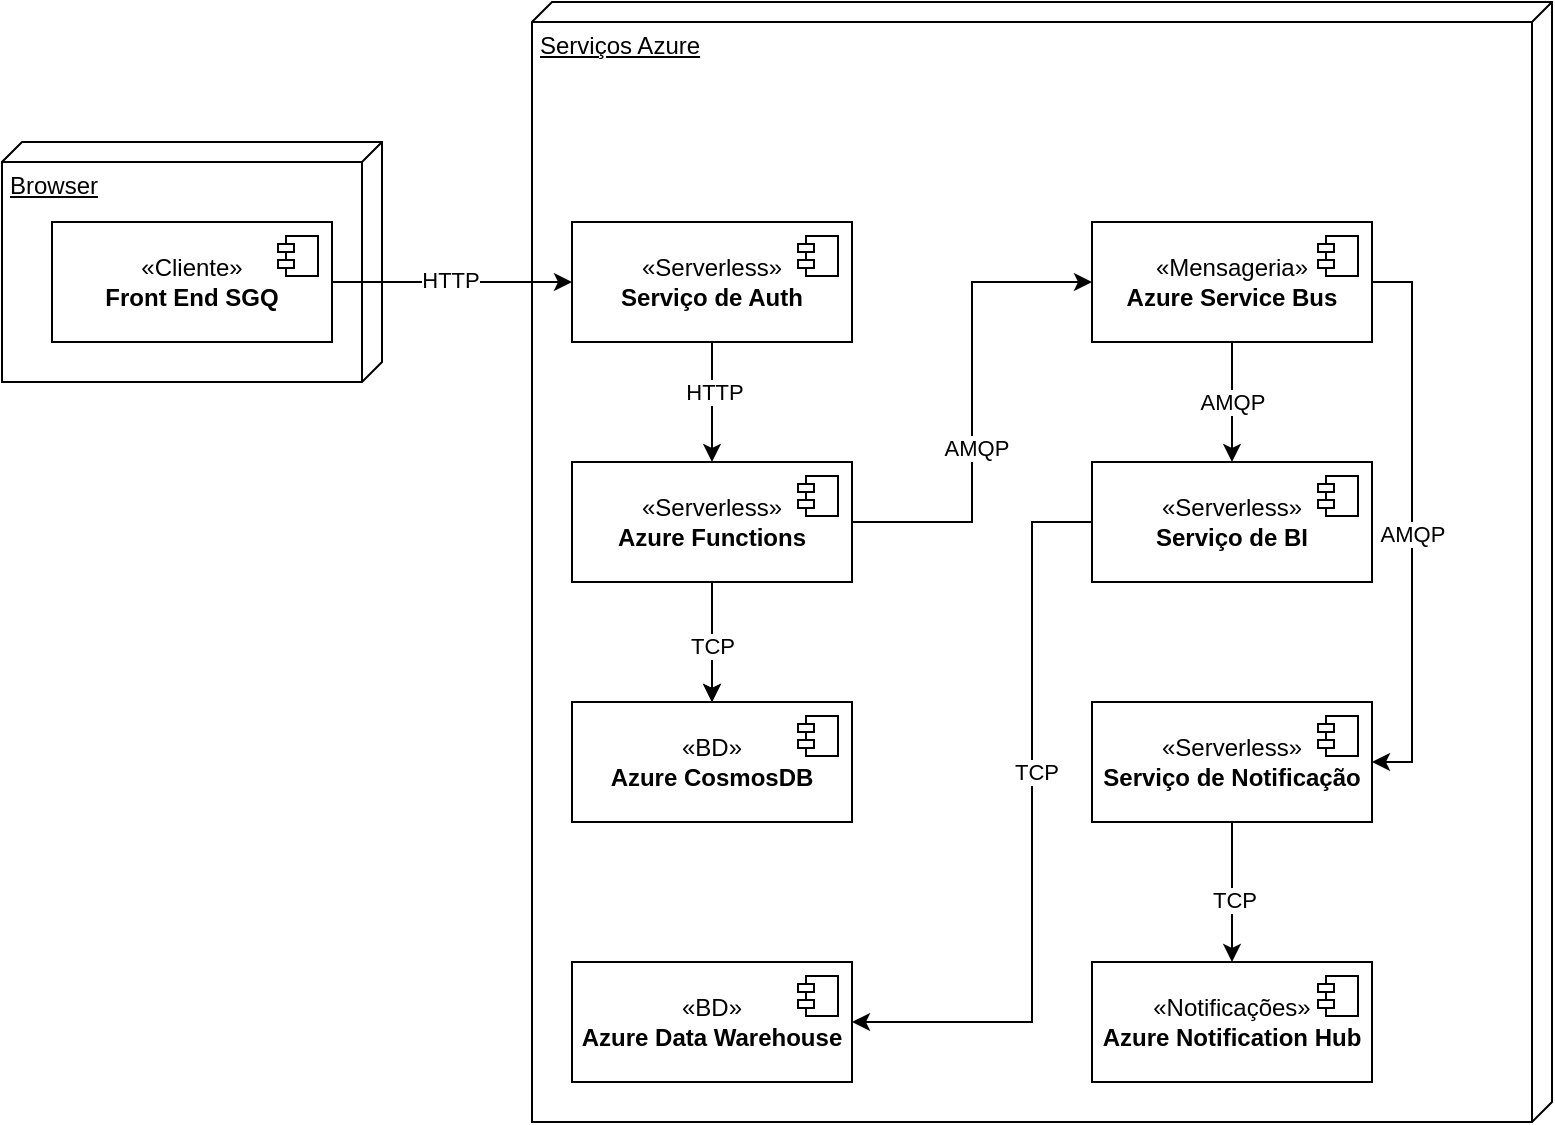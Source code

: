 <mxfile version="21.6.8" type="device">
  <diagram name="Page-1" id="QEnZ50NGrZXmXA_T2Dn9">
    <mxGraphModel dx="1311" dy="887" grid="1" gridSize="10" guides="1" tooltips="1" connect="1" arrows="1" fold="1" page="1" pageScale="1" pageWidth="850" pageHeight="1100" math="0" shadow="0">
      <root>
        <mxCell id="0" />
        <mxCell id="1" parent="0" />
        <mxCell id="fjrpFu26XK2dvU8WxlA9-69" value="Serviços Azure" style="verticalAlign=top;align=left;spacingTop=8;spacingLeft=2;spacingRight=12;shape=cube;size=10;direction=south;fontStyle=4;html=1;whiteSpace=wrap;" vertex="1" parent="1">
          <mxGeometry x="310" y="150" width="510" height="560" as="geometry" />
        </mxCell>
        <mxCell id="fjrpFu26XK2dvU8WxlA9-70" value="Browser" style="verticalAlign=top;align=left;spacingTop=8;spacingLeft=2;spacingRight=12;shape=cube;size=10;direction=south;fontStyle=4;html=1;whiteSpace=wrap;" vertex="1" parent="1">
          <mxGeometry x="45" y="220" width="190" height="120" as="geometry" />
        </mxCell>
        <mxCell id="fjrpFu26XK2dvU8WxlA9-3" value="«Cliente»&lt;br&gt;&lt;b&gt;Front End SGQ&lt;/b&gt;" style="html=1;dropTarget=0;whiteSpace=wrap;" vertex="1" parent="1">
          <mxGeometry x="70" y="260" width="140" height="60" as="geometry" />
        </mxCell>
        <mxCell id="fjrpFu26XK2dvU8WxlA9-4" value="" style="shape=module;jettyWidth=8;jettyHeight=4;" vertex="1" parent="fjrpFu26XK2dvU8WxlA9-3">
          <mxGeometry x="1" width="20" height="20" relative="1" as="geometry">
            <mxPoint x="-27" y="7" as="offset" />
          </mxGeometry>
        </mxCell>
        <mxCell id="fjrpFu26XK2dvU8WxlA9-71" style="edgeStyle=orthogonalEdgeStyle;rounded=0;orthogonalLoop=1;jettySize=auto;html=1;exitX=1;exitY=0.5;exitDx=0;exitDy=0;" edge="1" parent="1" source="fjrpFu26XK2dvU8WxlA9-3" target="fjrpFu26XK2dvU8WxlA9-7">
          <mxGeometry relative="1" as="geometry" />
        </mxCell>
        <mxCell id="fjrpFu26XK2dvU8WxlA9-72" value="HTTP" style="edgeLabel;html=1;align=center;verticalAlign=middle;resizable=0;points=[];" vertex="1" connectable="0" parent="fjrpFu26XK2dvU8WxlA9-71">
          <mxGeometry x="-0.017" y="1" relative="1" as="geometry">
            <mxPoint as="offset" />
          </mxGeometry>
        </mxCell>
        <mxCell id="fjrpFu26XK2dvU8WxlA9-73" style="edgeStyle=orthogonalEdgeStyle;rounded=0;orthogonalLoop=1;jettySize=auto;html=1;entryX=0.5;entryY=0;entryDx=0;entryDy=0;" edge="1" parent="1" source="fjrpFu26XK2dvU8WxlA9-7" target="fjrpFu26XK2dvU8WxlA9-15">
          <mxGeometry relative="1" as="geometry" />
        </mxCell>
        <mxCell id="fjrpFu26XK2dvU8WxlA9-74" value="HTTP" style="edgeLabel;html=1;align=center;verticalAlign=middle;resizable=0;points=[];" vertex="1" connectable="0" parent="fjrpFu26XK2dvU8WxlA9-73">
          <mxGeometry x="-0.174" y="1" relative="1" as="geometry">
            <mxPoint as="offset" />
          </mxGeometry>
        </mxCell>
        <mxCell id="fjrpFu26XK2dvU8WxlA9-7" value="«Serverless»&lt;br&gt;&lt;b&gt;Serviço de Auth&lt;/b&gt;" style="html=1;dropTarget=0;whiteSpace=wrap;" vertex="1" parent="1">
          <mxGeometry x="330" y="260" width="140" height="60" as="geometry" />
        </mxCell>
        <mxCell id="fjrpFu26XK2dvU8WxlA9-8" value="" style="shape=module;jettyWidth=8;jettyHeight=4;" vertex="1" parent="fjrpFu26XK2dvU8WxlA9-7">
          <mxGeometry x="1" width="20" height="20" relative="1" as="geometry">
            <mxPoint x="-27" y="7" as="offset" />
          </mxGeometry>
        </mxCell>
        <mxCell id="fjrpFu26XK2dvU8WxlA9-9" value="«BD»&lt;br&gt;&lt;b&gt;Azure CosmosDB&lt;/b&gt;" style="html=1;dropTarget=0;whiteSpace=wrap;" vertex="1" parent="1">
          <mxGeometry x="330" y="500" width="140" height="60" as="geometry" />
        </mxCell>
        <mxCell id="fjrpFu26XK2dvU8WxlA9-10" value="" style="shape=module;jettyWidth=8;jettyHeight=4;" vertex="1" parent="fjrpFu26XK2dvU8WxlA9-9">
          <mxGeometry x="1" width="20" height="20" relative="1" as="geometry">
            <mxPoint x="-27" y="7" as="offset" />
          </mxGeometry>
        </mxCell>
        <mxCell id="fjrpFu26XK2dvU8WxlA9-80" style="edgeStyle=orthogonalEdgeStyle;rounded=0;orthogonalLoop=1;jettySize=auto;html=1;entryX=0.5;entryY=0;entryDx=0;entryDy=0;" edge="1" parent="1" source="fjrpFu26XK2dvU8WxlA9-11" target="fjrpFu26XK2dvU8WxlA9-13">
          <mxGeometry relative="1" as="geometry" />
        </mxCell>
        <mxCell id="fjrpFu26XK2dvU8WxlA9-81" value="AMQP" style="edgeLabel;html=1;align=center;verticalAlign=middle;resizable=0;points=[];" vertex="1" connectable="0" parent="fjrpFu26XK2dvU8WxlA9-80">
          <mxGeometry x="-0.018" relative="1" as="geometry">
            <mxPoint as="offset" />
          </mxGeometry>
        </mxCell>
        <mxCell id="fjrpFu26XK2dvU8WxlA9-82" style="edgeStyle=orthogonalEdgeStyle;rounded=0;orthogonalLoop=1;jettySize=auto;html=1;entryX=1;entryY=0.5;entryDx=0;entryDy=0;" edge="1" parent="1" source="fjrpFu26XK2dvU8WxlA9-11" target="fjrpFu26XK2dvU8WxlA9-17">
          <mxGeometry relative="1" as="geometry">
            <Array as="points">
              <mxPoint x="750" y="290" />
              <mxPoint x="750" y="530" />
            </Array>
          </mxGeometry>
        </mxCell>
        <mxCell id="fjrpFu26XK2dvU8WxlA9-83" value="AMQP" style="edgeLabel;html=1;align=center;verticalAlign=middle;resizable=0;points=[];" vertex="1" connectable="0" parent="fjrpFu26XK2dvU8WxlA9-82">
          <mxGeometry x="0.046" relative="1" as="geometry">
            <mxPoint y="-1" as="offset" />
          </mxGeometry>
        </mxCell>
        <mxCell id="fjrpFu26XK2dvU8WxlA9-11" value="«Mensageria»&lt;br&gt;&lt;b&gt;Azure Service Bus&lt;/b&gt;" style="html=1;dropTarget=0;whiteSpace=wrap;" vertex="1" parent="1">
          <mxGeometry x="590" y="260" width="140" height="60" as="geometry" />
        </mxCell>
        <mxCell id="fjrpFu26XK2dvU8WxlA9-12" value="" style="shape=module;jettyWidth=8;jettyHeight=4;" vertex="1" parent="fjrpFu26XK2dvU8WxlA9-11">
          <mxGeometry x="1" width="20" height="20" relative="1" as="geometry">
            <mxPoint x="-27" y="7" as="offset" />
          </mxGeometry>
        </mxCell>
        <mxCell id="fjrpFu26XK2dvU8WxlA9-86" style="edgeStyle=orthogonalEdgeStyle;rounded=0;orthogonalLoop=1;jettySize=auto;html=1;entryX=1;entryY=0.5;entryDx=0;entryDy=0;" edge="1" parent="1" source="fjrpFu26XK2dvU8WxlA9-13" target="fjrpFu26XK2dvU8WxlA9-21">
          <mxGeometry relative="1" as="geometry">
            <Array as="points">
              <mxPoint x="560" y="410" />
              <mxPoint x="560" y="660" />
            </Array>
          </mxGeometry>
        </mxCell>
        <mxCell id="fjrpFu26XK2dvU8WxlA9-87" value="TCP" style="edgeLabel;html=1;align=center;verticalAlign=middle;resizable=0;points=[];" vertex="1" connectable="0" parent="fjrpFu26XK2dvU8WxlA9-86">
          <mxGeometry x="-0.161" y="2" relative="1" as="geometry">
            <mxPoint as="offset" />
          </mxGeometry>
        </mxCell>
        <mxCell id="fjrpFu26XK2dvU8WxlA9-13" value="«Serverless»&lt;br&gt;&lt;b&gt;Serviço de BI&lt;/b&gt;" style="html=1;dropTarget=0;whiteSpace=wrap;" vertex="1" parent="1">
          <mxGeometry x="590" y="380" width="140" height="60" as="geometry" />
        </mxCell>
        <mxCell id="fjrpFu26XK2dvU8WxlA9-14" value="" style="shape=module;jettyWidth=8;jettyHeight=4;" vertex="1" parent="fjrpFu26XK2dvU8WxlA9-13">
          <mxGeometry x="1" width="20" height="20" relative="1" as="geometry">
            <mxPoint x="-27" y="7" as="offset" />
          </mxGeometry>
        </mxCell>
        <mxCell id="fjrpFu26XK2dvU8WxlA9-76" style="edgeStyle=orthogonalEdgeStyle;rounded=0;orthogonalLoop=1;jettySize=auto;html=1;entryX=0.5;entryY=0;entryDx=0;entryDy=0;" edge="1" parent="1" source="fjrpFu26XK2dvU8WxlA9-15" target="fjrpFu26XK2dvU8WxlA9-9">
          <mxGeometry relative="1" as="geometry" />
        </mxCell>
        <mxCell id="fjrpFu26XK2dvU8WxlA9-75" style="edgeStyle=orthogonalEdgeStyle;rounded=0;orthogonalLoop=1;jettySize=auto;html=1;entryX=0.5;entryY=0;entryDx=0;entryDy=0;" edge="1" parent="1" source="fjrpFu26XK2dvU8WxlA9-15" target="fjrpFu26XK2dvU8WxlA9-9">
          <mxGeometry relative="1" as="geometry" />
        </mxCell>
        <mxCell id="fjrpFu26XK2dvU8WxlA9-77" value="TCP" style="edgeLabel;html=1;align=center;verticalAlign=middle;resizable=0;points=[];" vertex="1" connectable="0" parent="fjrpFu26XK2dvU8WxlA9-75">
          <mxGeometry x="0.061" relative="1" as="geometry">
            <mxPoint as="offset" />
          </mxGeometry>
        </mxCell>
        <mxCell id="fjrpFu26XK2dvU8WxlA9-78" style="edgeStyle=orthogonalEdgeStyle;rounded=0;orthogonalLoop=1;jettySize=auto;html=1;entryX=0;entryY=0.5;entryDx=0;entryDy=0;" edge="1" parent="1" source="fjrpFu26XK2dvU8WxlA9-15" target="fjrpFu26XK2dvU8WxlA9-11">
          <mxGeometry relative="1" as="geometry" />
        </mxCell>
        <mxCell id="fjrpFu26XK2dvU8WxlA9-79" value="AMQP" style="edgeLabel;html=1;align=center;verticalAlign=middle;resizable=0;points=[];" vertex="1" connectable="0" parent="fjrpFu26XK2dvU8WxlA9-78">
          <mxGeometry x="-0.181" y="-2" relative="1" as="geometry">
            <mxPoint y="1" as="offset" />
          </mxGeometry>
        </mxCell>
        <mxCell id="fjrpFu26XK2dvU8WxlA9-15" value="«Serverless»&lt;br&gt;&lt;b&gt;Azure Functions&lt;/b&gt;" style="html=1;dropTarget=0;whiteSpace=wrap;" vertex="1" parent="1">
          <mxGeometry x="330" y="380" width="140" height="60" as="geometry" />
        </mxCell>
        <mxCell id="fjrpFu26XK2dvU8WxlA9-16" value="" style="shape=module;jettyWidth=8;jettyHeight=4;" vertex="1" parent="fjrpFu26XK2dvU8WxlA9-15">
          <mxGeometry x="1" width="20" height="20" relative="1" as="geometry">
            <mxPoint x="-27" y="7" as="offset" />
          </mxGeometry>
        </mxCell>
        <mxCell id="fjrpFu26XK2dvU8WxlA9-84" style="edgeStyle=orthogonalEdgeStyle;rounded=0;orthogonalLoop=1;jettySize=auto;html=1;" edge="1" parent="1" source="fjrpFu26XK2dvU8WxlA9-17" target="fjrpFu26XK2dvU8WxlA9-19">
          <mxGeometry relative="1" as="geometry" />
        </mxCell>
        <mxCell id="fjrpFu26XK2dvU8WxlA9-85" value="TCP" style="edgeLabel;html=1;align=center;verticalAlign=middle;resizable=0;points=[];" vertex="1" connectable="0" parent="fjrpFu26XK2dvU8WxlA9-84">
          <mxGeometry x="0.111" y="1" relative="1" as="geometry">
            <mxPoint as="offset" />
          </mxGeometry>
        </mxCell>
        <mxCell id="fjrpFu26XK2dvU8WxlA9-17" value="«Serverless»&lt;br&gt;&lt;b&gt;Serviço de Notificação&lt;/b&gt;" style="html=1;dropTarget=0;whiteSpace=wrap;" vertex="1" parent="1">
          <mxGeometry x="590" y="500" width="140" height="60" as="geometry" />
        </mxCell>
        <mxCell id="fjrpFu26XK2dvU8WxlA9-18" value="" style="shape=module;jettyWidth=8;jettyHeight=4;" vertex="1" parent="fjrpFu26XK2dvU8WxlA9-17">
          <mxGeometry x="1" width="20" height="20" relative="1" as="geometry">
            <mxPoint x="-27" y="7" as="offset" />
          </mxGeometry>
        </mxCell>
        <mxCell id="fjrpFu26XK2dvU8WxlA9-19" value="«Notificações»&lt;br&gt;&lt;b&gt;Azure Notification Hub&lt;/b&gt;" style="html=1;dropTarget=0;whiteSpace=wrap;" vertex="1" parent="1">
          <mxGeometry x="590" y="630" width="140" height="60" as="geometry" />
        </mxCell>
        <mxCell id="fjrpFu26XK2dvU8WxlA9-20" value="" style="shape=module;jettyWidth=8;jettyHeight=4;" vertex="1" parent="fjrpFu26XK2dvU8WxlA9-19">
          <mxGeometry x="1" width="20" height="20" relative="1" as="geometry">
            <mxPoint x="-27" y="7" as="offset" />
          </mxGeometry>
        </mxCell>
        <mxCell id="fjrpFu26XK2dvU8WxlA9-21" value="«BD»&lt;br&gt;&lt;b&gt;Azure Data Warehouse&lt;/b&gt;" style="html=1;dropTarget=0;whiteSpace=wrap;" vertex="1" parent="1">
          <mxGeometry x="330" y="630" width="140" height="60" as="geometry" />
        </mxCell>
        <mxCell id="fjrpFu26XK2dvU8WxlA9-22" value="" style="shape=module;jettyWidth=8;jettyHeight=4;" vertex="1" parent="fjrpFu26XK2dvU8WxlA9-21">
          <mxGeometry x="1" width="20" height="20" relative="1" as="geometry">
            <mxPoint x="-27" y="7" as="offset" />
          </mxGeometry>
        </mxCell>
      </root>
    </mxGraphModel>
  </diagram>
</mxfile>
